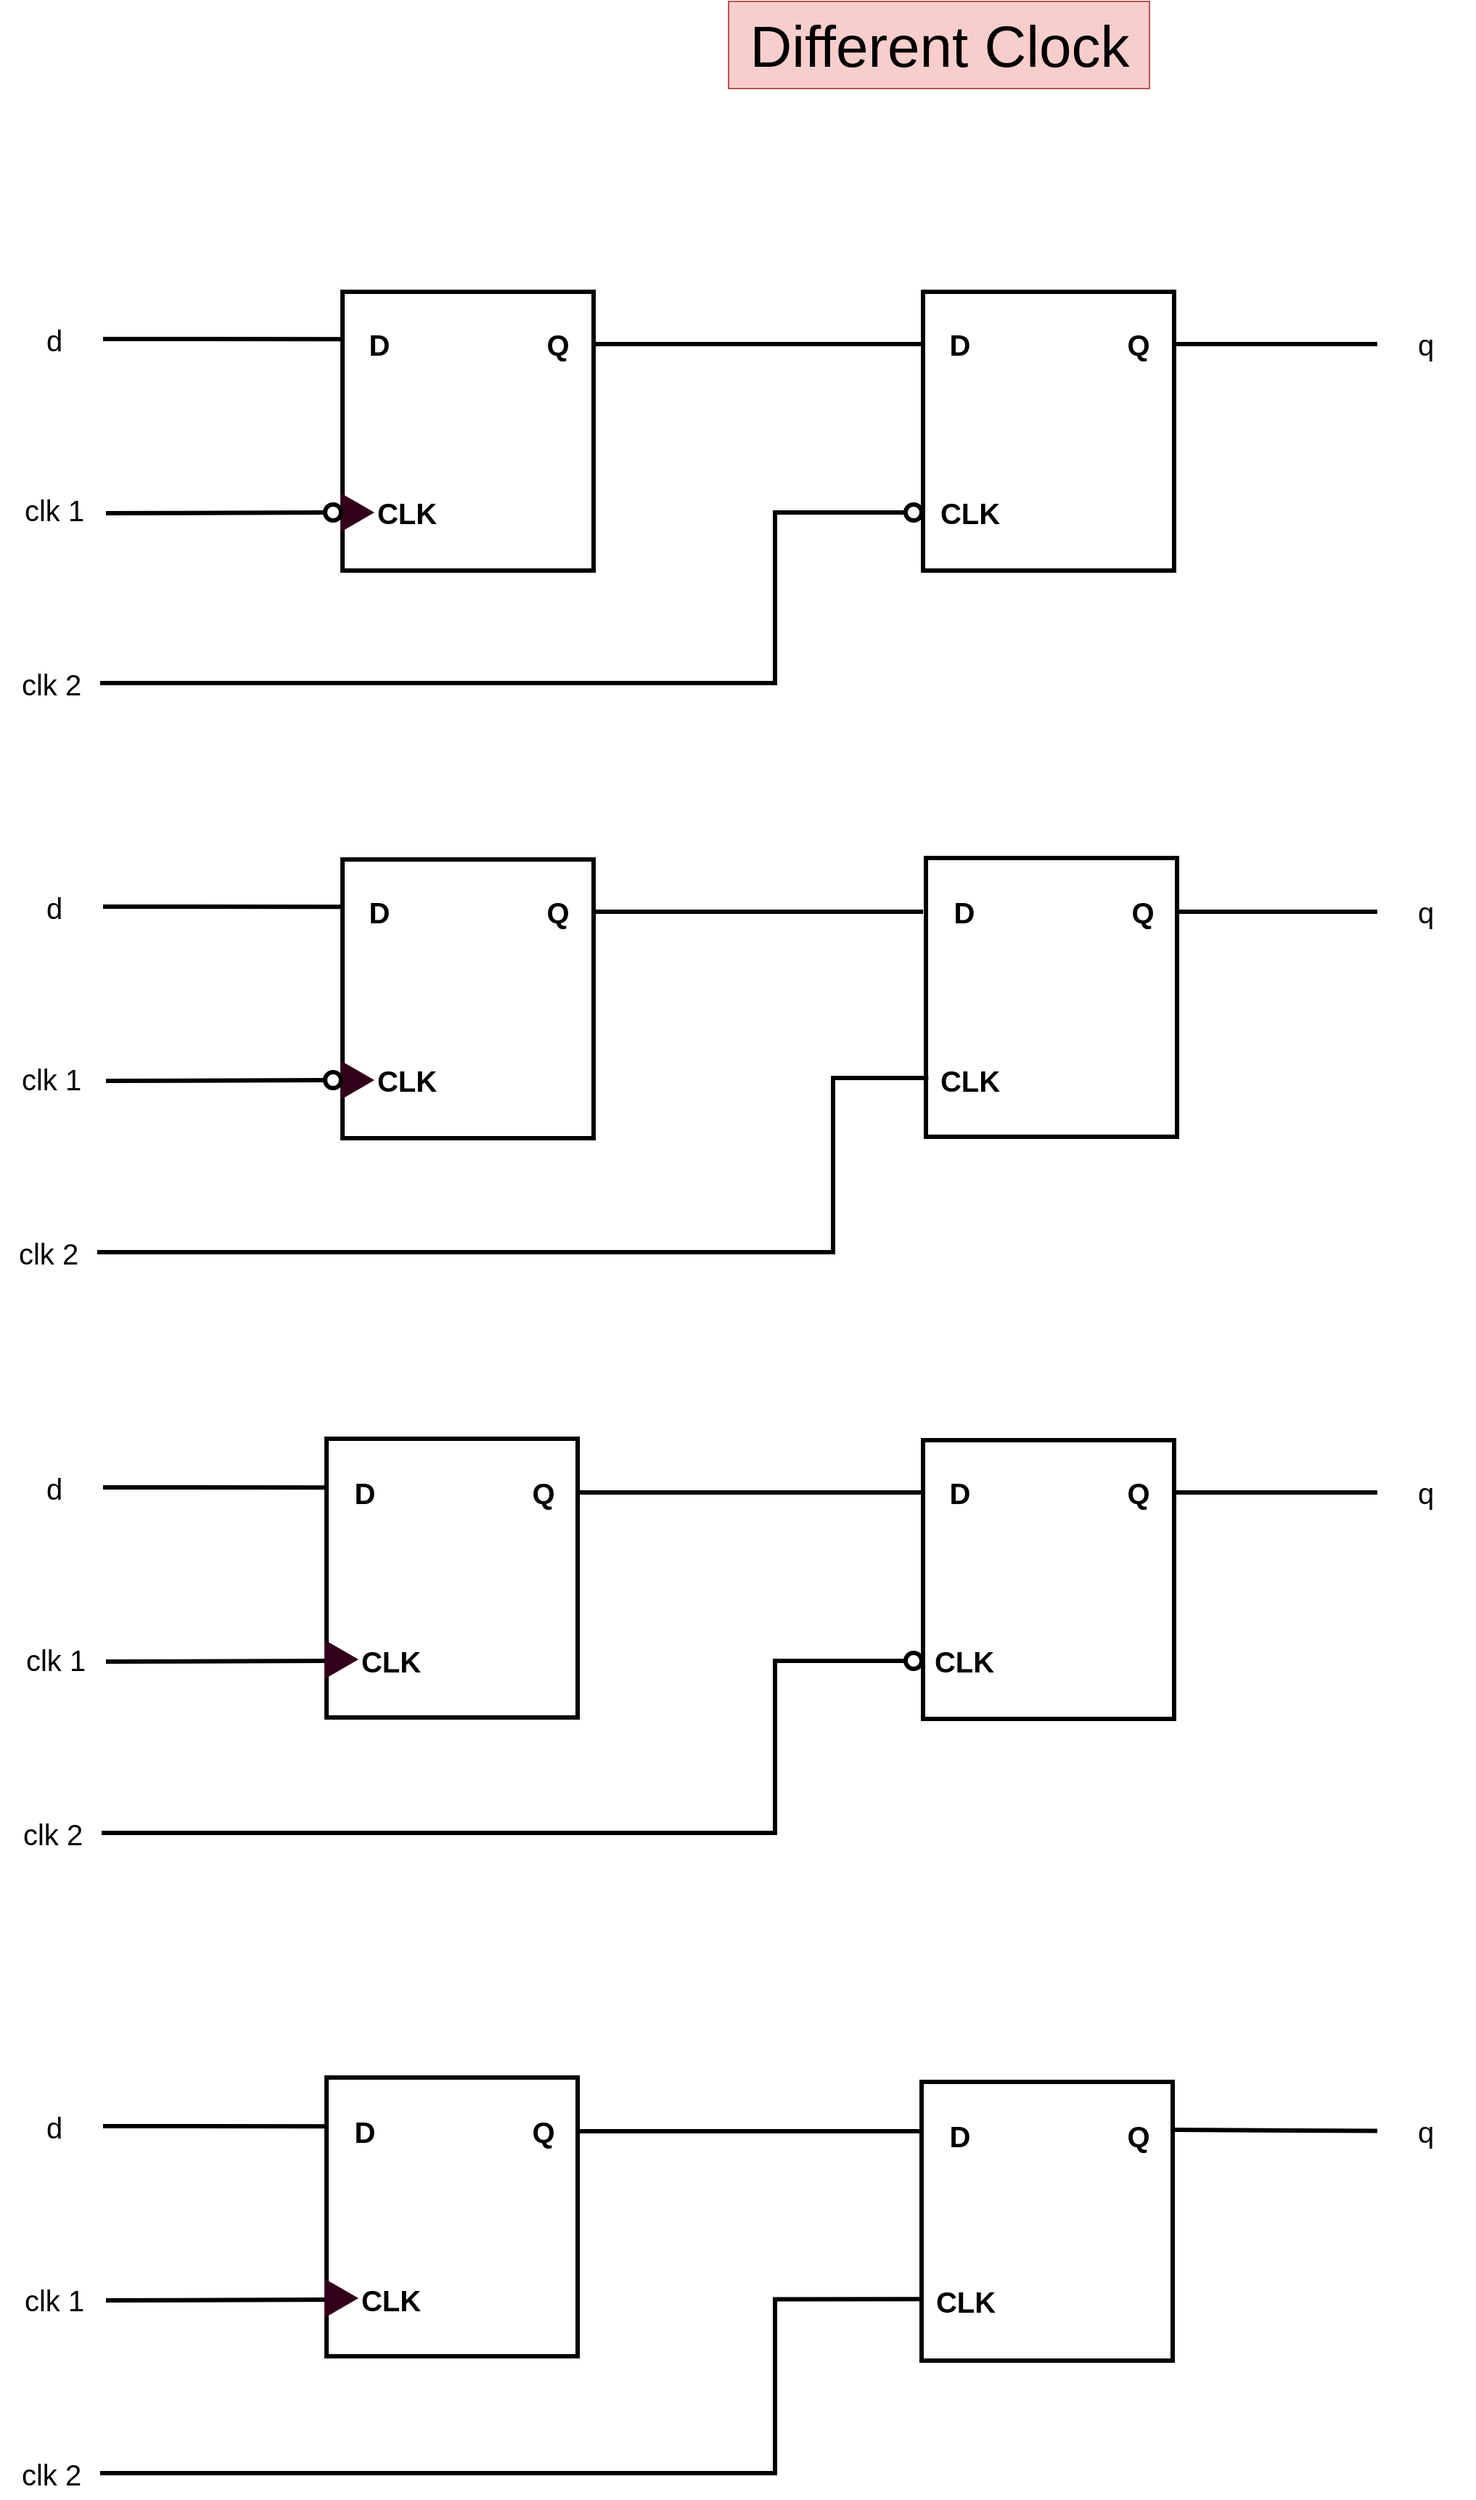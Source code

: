 <mxfile version="28.1.2">
  <diagram name="Page-1" id="wK8RtzLL9SJ3R5ARjWUS">
    <mxGraphModel dx="4290" dy="3055" grid="1" gridSize="10" guides="1" tooltips="1" connect="1" arrows="1" fold="1" page="1" pageScale="1" pageWidth="850" pageHeight="1100" math="0" shadow="0">
      <root>
        <mxCell id="0" />
        <mxCell id="1" parent="0" />
        <mxCell id="VeMJpktW_zQZ9WVwpv5x-77" value="" style="rounded=0;whiteSpace=wrap;html=1;strokeWidth=3;fontSize=20;container=0;fontStyle=1" parent="1" vertex="1">
          <mxGeometry x="1670" y="280" width="173" height="192" as="geometry" />
        </mxCell>
        <mxCell id="VeMJpktW_zQZ9WVwpv5x-78" value="D" style="text;html=1;align=center;verticalAlign=middle;resizable=0;points=[];autosize=1;strokeColor=none;fillColor=none;strokeWidth=3;fontSize=20;container=0;fontStyle=1" parent="1" vertex="1">
          <mxGeometry x="1675" y="296" width="40" height="40" as="geometry" />
        </mxCell>
        <mxCell id="VeMJpktW_zQZ9WVwpv5x-79" value="CLK" style="text;html=1;align=center;verticalAlign=middle;resizable=0;points=[];autosize=1;strokeColor=none;fillColor=none;strokeWidth=3;fontSize=20;container=0;fontStyle=1" parent="1" vertex="1">
          <mxGeometry x="1684" y="412" width="60" height="40" as="geometry" />
        </mxCell>
        <mxCell id="VeMJpktW_zQZ9WVwpv5x-80" value="Q" style="text;html=1;align=center;verticalAlign=middle;resizable=0;points=[];autosize=1;strokeColor=none;fillColor=none;strokeWidth=3;fontSize=20;container=0;fontStyle=1" parent="1" vertex="1">
          <mxGeometry x="1798" y="296" width="40" height="40" as="geometry" />
        </mxCell>
        <mxCell id="VeMJpktW_zQZ9WVwpv5x-81" value="" style="triangle;whiteSpace=wrap;html=1;strokeWidth=3;fillColor=#33001A;strokeColor=#33001A;fontColor=#ffffff;" parent="1" vertex="1">
          <mxGeometry x="1670" y="421" width="19" height="22" as="geometry" />
        </mxCell>
        <mxCell id="VeMJpktW_zQZ9WVwpv5x-82" value="" style="ellipse;whiteSpace=wrap;html=1;aspect=fixed;strokeWidth=3;" parent="1" vertex="1">
          <mxGeometry x="1658" y="426.5" width="11" height="11" as="geometry" />
        </mxCell>
        <mxCell id="VeMJpktW_zQZ9WVwpv5x-83" value="" style="rounded=0;whiteSpace=wrap;html=1;strokeWidth=3;fontSize=20;container=0;fontStyle=1" parent="1" vertex="1">
          <mxGeometry x="2070" y="280" width="173" height="192" as="geometry" />
        </mxCell>
        <mxCell id="VeMJpktW_zQZ9WVwpv5x-84" value="D" style="text;html=1;align=center;verticalAlign=middle;resizable=0;points=[];autosize=1;strokeColor=none;fillColor=none;strokeWidth=3;fontSize=20;container=0;fontStyle=1" parent="1" vertex="1">
          <mxGeometry x="2075" y="296" width="40" height="40" as="geometry" />
        </mxCell>
        <mxCell id="VeMJpktW_zQZ9WVwpv5x-85" value="CLK" style="text;html=1;align=center;verticalAlign=middle;resizable=0;points=[];autosize=1;strokeColor=none;fillColor=none;strokeWidth=3;fontSize=20;container=0;fontStyle=1" parent="1" vertex="1">
          <mxGeometry x="2072" y="412" width="60" height="40" as="geometry" />
        </mxCell>
        <mxCell id="VeMJpktW_zQZ9WVwpv5x-86" value="Q" style="text;html=1;align=center;verticalAlign=middle;resizable=0;points=[];autosize=1;strokeColor=none;fillColor=none;strokeWidth=3;fontSize=20;container=0;fontStyle=1" parent="1" vertex="1">
          <mxGeometry x="2198" y="296" width="40" height="40" as="geometry" />
        </mxCell>
        <mxCell id="VeMJpktW_zQZ9WVwpv5x-88" value="" style="ellipse;whiteSpace=wrap;html=1;aspect=fixed;strokeWidth=3;" parent="1" vertex="1">
          <mxGeometry x="2058" y="426.5" width="11" height="11" as="geometry" />
        </mxCell>
        <mxCell id="VeMJpktW_zQZ9WVwpv5x-89" style="rounded=0;orthogonalLoop=1;jettySize=auto;html=1;exitX=1;exitY=0.5;exitDx=0;exitDy=0;endArrow=none;endFill=0;strokeWidth=3;entryX=0;entryY=0.5;entryDx=0;entryDy=0;" parent="1" target="VeMJpktW_zQZ9WVwpv5x-82" edge="1">
          <mxGeometry relative="1" as="geometry">
            <mxPoint x="1656" y="432" as="targetPoint" />
            <mxPoint x="1507.0" y="432.5" as="sourcePoint" />
          </mxGeometry>
        </mxCell>
        <mxCell id="VeMJpktW_zQZ9WVwpv5x-91" style="rounded=0;orthogonalLoop=1;jettySize=auto;html=1;exitX=1;exitY=0.5;exitDx=0;exitDy=0;endArrow=none;endFill=0;strokeWidth=3;entryX=0.005;entryY=0.17;entryDx=0;entryDy=0;entryPerimeter=0;" parent="1" source="VeMJpktW_zQZ9WVwpv5x-92" target="VeMJpktW_zQZ9WVwpv5x-77" edge="1">
          <mxGeometry relative="1" as="geometry">
            <mxPoint x="1668" y="312.69" as="targetPoint" />
          </mxGeometry>
        </mxCell>
        <mxCell id="VeMJpktW_zQZ9WVwpv5x-92" value="d" style="rounded=0;whiteSpace=wrap;html=1;strokeColor=none;fontSize=20;" parent="1" vertex="1">
          <mxGeometry x="1438" y="295" width="67" height="35" as="geometry" />
        </mxCell>
        <mxCell id="VeMJpktW_zQZ9WVwpv5x-93" style="rounded=0;orthogonalLoop=1;jettySize=auto;html=1;endArrow=none;endFill=0;strokeWidth=3;" parent="1" edge="1">
          <mxGeometry relative="1" as="geometry">
            <mxPoint x="1843" y="316" as="sourcePoint" />
            <mxPoint x="2070" y="316" as="targetPoint" />
          </mxGeometry>
        </mxCell>
        <mxCell id="VeMJpktW_zQZ9WVwpv5x-94" value="" style="edgeStyle=orthogonalEdgeStyle;rounded=0;orthogonalLoop=1;jettySize=auto;html=1;strokeWidth=3;endArrow=none;endFill=0;" parent="1" source="VeMJpktW_zQZ9WVwpv5x-95" edge="1">
          <mxGeometry relative="1" as="geometry">
            <mxPoint x="2244" y="316" as="targetPoint" />
          </mxGeometry>
        </mxCell>
        <mxCell id="VeMJpktW_zQZ9WVwpv5x-95" value="q" style="rounded=0;whiteSpace=wrap;html=1;strokeColor=none;fontSize=20;" parent="1" vertex="1">
          <mxGeometry x="2383" y="298.5" width="67" height="35" as="geometry" />
        </mxCell>
        <mxCell id="VeMJpktW_zQZ9WVwpv5x-96" value="" style="rounded=0;whiteSpace=wrap;html=1;strokeWidth=3;fontSize=20;container=0;fontStyle=1" parent="1" vertex="1">
          <mxGeometry x="1670" y="671" width="173" height="192" as="geometry" />
        </mxCell>
        <mxCell id="VeMJpktW_zQZ9WVwpv5x-97" value="D" style="text;html=1;align=center;verticalAlign=middle;resizable=0;points=[];autosize=1;strokeColor=none;fillColor=none;strokeWidth=3;fontSize=20;container=0;fontStyle=1" parent="1" vertex="1">
          <mxGeometry x="1675" y="687" width="40" height="40" as="geometry" />
        </mxCell>
        <mxCell id="VeMJpktW_zQZ9WVwpv5x-98" value="CLK" style="text;html=1;align=center;verticalAlign=middle;resizable=0;points=[];autosize=1;strokeColor=none;fillColor=none;strokeWidth=3;fontSize=20;container=0;fontStyle=1" parent="1" vertex="1">
          <mxGeometry x="1684" y="803" width="60" height="40" as="geometry" />
        </mxCell>
        <mxCell id="VeMJpktW_zQZ9WVwpv5x-99" value="Q" style="text;html=1;align=center;verticalAlign=middle;resizable=0;points=[];autosize=1;strokeColor=none;fillColor=none;strokeWidth=3;fontSize=20;container=0;fontStyle=1" parent="1" vertex="1">
          <mxGeometry x="1798" y="687" width="40" height="40" as="geometry" />
        </mxCell>
        <mxCell id="VeMJpktW_zQZ9WVwpv5x-100" value="" style="triangle;whiteSpace=wrap;html=1;strokeWidth=3;fillColor=#33001A;strokeColor=#33001A;fontColor=#ffffff;" parent="1" vertex="1">
          <mxGeometry x="1670" y="812" width="19" height="22" as="geometry" />
        </mxCell>
        <mxCell id="VeMJpktW_zQZ9WVwpv5x-101" value="" style="ellipse;whiteSpace=wrap;html=1;aspect=fixed;strokeWidth=3;" parent="1" vertex="1">
          <mxGeometry x="1658" y="817.5" width="11" height="11" as="geometry" />
        </mxCell>
        <mxCell id="VeMJpktW_zQZ9WVwpv5x-103" style="rounded=0;orthogonalLoop=1;jettySize=auto;html=1;exitX=1;exitY=0.5;exitDx=0;exitDy=0;endArrow=none;endFill=0;strokeWidth=3;entryX=0;entryY=0.5;entryDx=0;entryDy=0;" parent="1" target="VeMJpktW_zQZ9WVwpv5x-101" edge="1">
          <mxGeometry relative="1" as="geometry">
            <mxPoint x="1656" y="823" as="targetPoint" />
            <mxPoint x="1507.0" y="823.5" as="sourcePoint" />
          </mxGeometry>
        </mxCell>
        <mxCell id="VeMJpktW_zQZ9WVwpv5x-105" style="rounded=0;orthogonalLoop=1;jettySize=auto;html=1;exitX=1;exitY=0.5;exitDx=0;exitDy=0;endArrow=none;endFill=0;strokeWidth=3;entryX=0.005;entryY=0.17;entryDx=0;entryDy=0;entryPerimeter=0;" parent="1" source="VeMJpktW_zQZ9WVwpv5x-106" target="VeMJpktW_zQZ9WVwpv5x-96" edge="1">
          <mxGeometry relative="1" as="geometry">
            <mxPoint x="1668" y="703.69" as="targetPoint" />
          </mxGeometry>
        </mxCell>
        <mxCell id="VeMJpktW_zQZ9WVwpv5x-106" value="d" style="rounded=0;whiteSpace=wrap;html=1;strokeColor=none;fontSize=20;" parent="1" vertex="1">
          <mxGeometry x="1438" y="686" width="67" height="35" as="geometry" />
        </mxCell>
        <mxCell id="VeMJpktW_zQZ9WVwpv5x-107" style="rounded=0;orthogonalLoop=1;jettySize=auto;html=1;endArrow=none;endFill=0;strokeWidth=3;" parent="1" edge="1">
          <mxGeometry relative="1" as="geometry">
            <mxPoint x="1843" y="707" as="sourcePoint" />
            <mxPoint x="2070" y="707" as="targetPoint" />
          </mxGeometry>
        </mxCell>
        <mxCell id="VeMJpktW_zQZ9WVwpv5x-108" value="" style="edgeStyle=orthogonalEdgeStyle;rounded=0;orthogonalLoop=1;jettySize=auto;html=1;strokeWidth=3;endArrow=none;endFill=0;" parent="1" source="VeMJpktW_zQZ9WVwpv5x-109" edge="1">
          <mxGeometry relative="1" as="geometry">
            <mxPoint x="2244" y="707" as="targetPoint" />
          </mxGeometry>
        </mxCell>
        <mxCell id="VeMJpktW_zQZ9WVwpv5x-109" value="q" style="rounded=0;whiteSpace=wrap;html=1;strokeColor=none;fontSize=20;" parent="1" vertex="1">
          <mxGeometry x="2383" y="689.5" width="67" height="35" as="geometry" />
        </mxCell>
        <mxCell id="VeMJpktW_zQZ9WVwpv5x-110" value="" style="rounded=0;whiteSpace=wrap;html=1;strokeWidth=3;fontSize=20;container=0;fontStyle=1" parent="1" vertex="1">
          <mxGeometry x="2072" y="670" width="173" height="192" as="geometry" />
        </mxCell>
        <mxCell id="VeMJpktW_zQZ9WVwpv5x-111" value="D" style="text;html=1;align=center;verticalAlign=middle;resizable=0;points=[];autosize=1;strokeColor=none;fillColor=none;strokeWidth=3;fontSize=20;container=0;fontStyle=1" parent="1" vertex="1">
          <mxGeometry x="2081" y="688" width="33" height="37" as="geometry" />
        </mxCell>
        <mxCell id="VeMJpktW_zQZ9WVwpv5x-112" value="CLK" style="text;html=1;align=center;verticalAlign=middle;resizable=0;points=[];autosize=1;strokeColor=none;fillColor=none;strokeWidth=3;fontSize=20;container=0;fontStyle=1" parent="1" vertex="1">
          <mxGeometry x="2073" y="804" width="58" height="37" as="geometry" />
        </mxCell>
        <mxCell id="VeMJpktW_zQZ9WVwpv5x-113" value="Q" style="text;html=1;align=center;verticalAlign=middle;resizable=0;points=[];autosize=1;strokeColor=none;fillColor=none;strokeWidth=3;fontSize=20;container=0;fontStyle=1" parent="1" vertex="1">
          <mxGeometry x="2203" y="688" width="35" height="37" as="geometry" />
        </mxCell>
        <mxCell id="VeMJpktW_zQZ9WVwpv5x-114" value="" style="rounded=0;whiteSpace=wrap;html=1;strokeWidth=3;fontSize=20;container=0;fontStyle=1" parent="1" vertex="1">
          <mxGeometry x="2070" y="1071" width="173" height="192" as="geometry" />
        </mxCell>
        <mxCell id="VeMJpktW_zQZ9WVwpv5x-115" value="D" style="text;html=1;align=center;verticalAlign=middle;resizable=0;points=[];autosize=1;strokeColor=none;fillColor=none;strokeWidth=3;fontSize=20;container=0;fontStyle=1" parent="1" vertex="1">
          <mxGeometry x="2075" y="1087" width="40" height="40" as="geometry" />
        </mxCell>
        <mxCell id="VeMJpktW_zQZ9WVwpv5x-116" value="CLK" style="text;html=1;align=center;verticalAlign=middle;resizable=0;points=[];autosize=1;strokeColor=none;fillColor=none;strokeWidth=3;fontSize=20;container=0;fontStyle=1" parent="1" vertex="1">
          <mxGeometry x="2068" y="1203" width="60" height="40" as="geometry" />
        </mxCell>
        <mxCell id="VeMJpktW_zQZ9WVwpv5x-117" value="Q" style="text;html=1;align=center;verticalAlign=middle;resizable=0;points=[];autosize=1;strokeColor=none;fillColor=none;strokeWidth=3;fontSize=20;container=0;fontStyle=1" parent="1" vertex="1">
          <mxGeometry x="2198" y="1087" width="40" height="40" as="geometry" />
        </mxCell>
        <mxCell id="VeMJpktW_zQZ9WVwpv5x-119" value="" style="ellipse;whiteSpace=wrap;html=1;aspect=fixed;strokeWidth=3;" parent="1" vertex="1">
          <mxGeometry x="2058" y="1217.5" width="11" height="11" as="geometry" />
        </mxCell>
        <mxCell id="VeMJpktW_zQZ9WVwpv5x-120" style="rounded=0;orthogonalLoop=1;jettySize=auto;html=1;exitX=1;exitY=0.5;exitDx=0;exitDy=0;endArrow=none;endFill=0;strokeWidth=3;entryX=0;entryY=0.5;entryDx=0;entryDy=0;" parent="1" edge="1">
          <mxGeometry relative="1" as="geometry">
            <mxPoint x="1658" y="1223" as="targetPoint" />
            <mxPoint x="1507.0" y="1223.5" as="sourcePoint" />
          </mxGeometry>
        </mxCell>
        <mxCell id="VeMJpktW_zQZ9WVwpv5x-122" style="rounded=0;orthogonalLoop=1;jettySize=auto;html=1;exitX=1;exitY=0.5;exitDx=0;exitDy=0;endArrow=none;endFill=0;strokeWidth=3;entryX=0.005;entryY=0.17;entryDx=0;entryDy=0;entryPerimeter=0;" parent="1" source="VeMJpktW_zQZ9WVwpv5x-123" edge="1">
          <mxGeometry relative="1" as="geometry">
            <mxPoint x="1670.865" y="1103.64" as="targetPoint" />
          </mxGeometry>
        </mxCell>
        <mxCell id="VeMJpktW_zQZ9WVwpv5x-123" value="d" style="rounded=0;whiteSpace=wrap;html=1;strokeColor=none;fontSize=20;" parent="1" vertex="1">
          <mxGeometry x="1438" y="1086" width="67" height="35" as="geometry" />
        </mxCell>
        <mxCell id="VeMJpktW_zQZ9WVwpv5x-124" style="rounded=0;orthogonalLoop=1;jettySize=auto;html=1;endArrow=none;endFill=0;strokeWidth=3;" parent="1" edge="1">
          <mxGeometry relative="1" as="geometry">
            <mxPoint x="1833" y="1107" as="sourcePoint" />
            <mxPoint x="2070" y="1107" as="targetPoint" />
          </mxGeometry>
        </mxCell>
        <mxCell id="VeMJpktW_zQZ9WVwpv5x-125" value="" style="edgeStyle=orthogonalEdgeStyle;rounded=0;orthogonalLoop=1;jettySize=auto;html=1;strokeWidth=3;endArrow=none;endFill=0;" parent="1" source="VeMJpktW_zQZ9WVwpv5x-126" edge="1">
          <mxGeometry relative="1" as="geometry">
            <mxPoint x="2244" y="1107" as="targetPoint" />
          </mxGeometry>
        </mxCell>
        <mxCell id="VeMJpktW_zQZ9WVwpv5x-126" value="q" style="rounded=0;whiteSpace=wrap;html=1;strokeColor=none;fontSize=20;" parent="1" vertex="1">
          <mxGeometry x="2383" y="1089.5" width="67" height="35" as="geometry" />
        </mxCell>
        <mxCell id="VeMJpktW_zQZ9WVwpv5x-127" value="" style="rounded=0;whiteSpace=wrap;html=1;strokeWidth=3;fontSize=20;container=0;fontStyle=1" parent="1" vertex="1">
          <mxGeometry x="1659" y="1070" width="173" height="192" as="geometry" />
        </mxCell>
        <mxCell id="VeMJpktW_zQZ9WVwpv5x-128" value="D" style="text;html=1;align=center;verticalAlign=middle;resizable=0;points=[];autosize=1;strokeColor=none;fillColor=none;strokeWidth=3;fontSize=20;container=0;fontStyle=1" parent="1" vertex="1">
          <mxGeometry x="1668" y="1088" width="33" height="37" as="geometry" />
        </mxCell>
        <mxCell id="VeMJpktW_zQZ9WVwpv5x-129" value="CLK" style="text;html=1;align=center;verticalAlign=middle;resizable=0;points=[];autosize=1;strokeColor=none;fillColor=none;strokeWidth=3;fontSize=20;container=0;fontStyle=1" parent="1" vertex="1">
          <mxGeometry x="1674" y="1204" width="58" height="37" as="geometry" />
        </mxCell>
        <mxCell id="VeMJpktW_zQZ9WVwpv5x-130" value="Q" style="text;html=1;align=center;verticalAlign=middle;resizable=0;points=[];autosize=1;strokeColor=none;fillColor=none;strokeWidth=3;fontSize=20;container=0;fontStyle=1" parent="1" vertex="1">
          <mxGeometry x="1790" y="1088" width="35" height="37" as="geometry" />
        </mxCell>
        <mxCell id="VeMJpktW_zQZ9WVwpv5x-131" value="" style="triangle;whiteSpace=wrap;html=1;strokeWidth=3;fillColor=#33001A;strokeColor=#33001A;fontColor=#ffffff;" parent="1" vertex="1">
          <mxGeometry x="1659" y="1211" width="19" height="22" as="geometry" />
        </mxCell>
        <mxCell id="VeMJpktW_zQZ9WVwpv5x-133" style="rounded=0;orthogonalLoop=1;jettySize=auto;html=1;exitX=1;exitY=0.5;exitDx=0;exitDy=0;endArrow=none;endFill=0;strokeWidth=3;entryX=0;entryY=0.5;entryDx=0;entryDy=0;" parent="1" edge="1">
          <mxGeometry relative="1" as="geometry">
            <mxPoint x="1658" y="1663" as="targetPoint" />
            <mxPoint x="1507.0" y="1663.5" as="sourcePoint" />
          </mxGeometry>
        </mxCell>
        <mxCell id="VeMJpktW_zQZ9WVwpv5x-135" style="rounded=0;orthogonalLoop=1;jettySize=auto;html=1;exitX=1;exitY=0.5;exitDx=0;exitDy=0;endArrow=none;endFill=0;strokeWidth=3;entryX=0.005;entryY=0.17;entryDx=0;entryDy=0;entryPerimeter=0;" parent="1" source="VeMJpktW_zQZ9WVwpv5x-136" edge="1">
          <mxGeometry relative="1" as="geometry">
            <mxPoint x="1670.865" y="1543.64" as="targetPoint" />
          </mxGeometry>
        </mxCell>
        <mxCell id="VeMJpktW_zQZ9WVwpv5x-136" value="d" style="rounded=0;whiteSpace=wrap;html=1;strokeColor=none;fontSize=20;" parent="1" vertex="1">
          <mxGeometry x="1438" y="1526" width="67" height="35" as="geometry" />
        </mxCell>
        <mxCell id="VeMJpktW_zQZ9WVwpv5x-137" style="rounded=0;orthogonalLoop=1;jettySize=auto;html=1;endArrow=none;endFill=0;strokeWidth=3;" parent="1" edge="1">
          <mxGeometry relative="1" as="geometry">
            <mxPoint x="1833" y="1547" as="sourcePoint" />
            <mxPoint x="2070" y="1547" as="targetPoint" />
          </mxGeometry>
        </mxCell>
        <mxCell id="VeMJpktW_zQZ9WVwpv5x-138" value="" style="rounded=0;orthogonalLoop=1;jettySize=auto;html=1;strokeWidth=3;endArrow=none;endFill=0;" parent="1" source="VeMJpktW_zQZ9WVwpv5x-139" edge="1">
          <mxGeometry relative="1" as="geometry">
            <mxPoint x="2242" y="1546" as="targetPoint" />
          </mxGeometry>
        </mxCell>
        <mxCell id="VeMJpktW_zQZ9WVwpv5x-139" value="q" style="rounded=0;whiteSpace=wrap;html=1;strokeColor=none;fontSize=20;" parent="1" vertex="1">
          <mxGeometry x="2383" y="1529.5" width="67" height="35" as="geometry" />
        </mxCell>
        <mxCell id="VeMJpktW_zQZ9WVwpv5x-140" value="" style="rounded=0;whiteSpace=wrap;html=1;strokeWidth=3;fontSize=20;container=0;fontStyle=1" parent="1" vertex="1">
          <mxGeometry x="1659" y="1510" width="173" height="192" as="geometry" />
        </mxCell>
        <mxCell id="VeMJpktW_zQZ9WVwpv5x-141" value="D" style="text;html=1;align=center;verticalAlign=middle;resizable=0;points=[];autosize=1;strokeColor=none;fillColor=none;strokeWidth=3;fontSize=20;container=0;fontStyle=1" parent="1" vertex="1">
          <mxGeometry x="1668" y="1528" width="33" height="37" as="geometry" />
        </mxCell>
        <mxCell id="VeMJpktW_zQZ9WVwpv5x-142" value="CLK" style="text;html=1;align=center;verticalAlign=middle;resizable=0;points=[];autosize=1;strokeColor=none;fillColor=none;strokeWidth=3;fontSize=20;container=0;fontStyle=1" parent="1" vertex="1">
          <mxGeometry x="1674" y="1644" width="58" height="37" as="geometry" />
        </mxCell>
        <mxCell id="VeMJpktW_zQZ9WVwpv5x-143" value="Q" style="text;html=1;align=center;verticalAlign=middle;resizable=0;points=[];autosize=1;strokeColor=none;fillColor=none;strokeWidth=3;fontSize=20;container=0;fontStyle=1" parent="1" vertex="1">
          <mxGeometry x="1790" y="1528" width="35" height="37" as="geometry" />
        </mxCell>
        <mxCell id="VeMJpktW_zQZ9WVwpv5x-144" value="" style="triangle;whiteSpace=wrap;html=1;strokeWidth=3;fillColor=#33001A;strokeColor=#33001A;fontColor=#ffffff;" parent="1" vertex="1">
          <mxGeometry x="1659" y="1651" width="19" height="22" as="geometry" />
        </mxCell>
        <mxCell id="VeMJpktW_zQZ9WVwpv5x-145" value="" style="rounded=0;whiteSpace=wrap;html=1;strokeWidth=3;fontSize=20;container=0;fontStyle=1" parent="1" vertex="1">
          <mxGeometry x="2069" y="1513" width="173" height="192" as="geometry" />
        </mxCell>
        <mxCell id="VeMJpktW_zQZ9WVwpv5x-146" value="D" style="text;html=1;align=center;verticalAlign=middle;resizable=0;points=[];autosize=1;strokeColor=none;fillColor=none;strokeWidth=3;fontSize=20;container=0;fontStyle=1" parent="1" vertex="1">
          <mxGeometry x="2078" y="1531" width="33" height="37" as="geometry" />
        </mxCell>
        <mxCell id="VeMJpktW_zQZ9WVwpv5x-147" value="CLK" style="text;html=1;align=center;verticalAlign=middle;resizable=0;points=[];autosize=1;strokeColor=none;fillColor=none;strokeWidth=3;fontSize=20;container=0;fontStyle=1" parent="1" vertex="1">
          <mxGeometry x="2070" y="1645" width="58" height="37" as="geometry" />
        </mxCell>
        <mxCell id="VeMJpktW_zQZ9WVwpv5x-148" value="Q" style="text;html=1;align=center;verticalAlign=middle;resizable=0;points=[];autosize=1;strokeColor=none;fillColor=none;strokeWidth=3;fontSize=20;container=0;fontStyle=1" parent="1" vertex="1">
          <mxGeometry x="2200" y="1531" width="35" height="37" as="geometry" />
        </mxCell>
        <mxCell id="VeMJpktW_zQZ9WVwpv5x-149" value="clk 1" style="rounded=0;whiteSpace=wrap;html=1;strokeColor=none;fontSize=20;" parent="1" vertex="1">
          <mxGeometry x="1438" y="412" width="67" height="35" as="geometry" />
        </mxCell>
        <mxCell id="VeMJpktW_zQZ9WVwpv5x-157" style="edgeStyle=orthogonalEdgeStyle;rounded=0;orthogonalLoop=1;jettySize=auto;html=1;entryX=0;entryY=0.5;entryDx=0;entryDy=0;endArrow=none;endFill=0;strokeWidth=3;" parent="1" source="VeMJpktW_zQZ9WVwpv5x-150" target="VeMJpktW_zQZ9WVwpv5x-88" edge="1">
          <mxGeometry relative="1" as="geometry">
            <Array as="points">
              <mxPoint x="1968" y="549" />
              <mxPoint x="1968" y="432" />
            </Array>
          </mxGeometry>
        </mxCell>
        <mxCell id="VeMJpktW_zQZ9WVwpv5x-150" value="clk 2" style="rounded=0;whiteSpace=wrap;html=1;strokeColor=none;fontSize=20;" parent="1" vertex="1">
          <mxGeometry x="1436" y="532" width="67" height="35" as="geometry" />
        </mxCell>
        <mxCell id="VeMJpktW_zQZ9WVwpv5x-151" value="clk 1" style="rounded=0;whiteSpace=wrap;html=1;strokeColor=none;fontSize=20;" parent="1" vertex="1">
          <mxGeometry x="1436" y="804" width="67" height="35" as="geometry" />
        </mxCell>
        <mxCell id="VeMJpktW_zQZ9WVwpv5x-152" value="clk 2" style="rounded=0;whiteSpace=wrap;html=1;strokeColor=none;fontSize=20;" parent="1" vertex="1">
          <mxGeometry x="1434" y="924" width="67" height="35" as="geometry" />
        </mxCell>
        <mxCell id="VeMJpktW_zQZ9WVwpv5x-153" value="clk 1" style="rounded=0;whiteSpace=wrap;html=1;strokeColor=none;fontSize=20;" parent="1" vertex="1">
          <mxGeometry x="1439" y="1204" width="67" height="35" as="geometry" />
        </mxCell>
        <mxCell id="VeMJpktW_zQZ9WVwpv5x-159" style="edgeStyle=orthogonalEdgeStyle;rounded=0;orthogonalLoop=1;jettySize=auto;html=1;entryX=0;entryY=0.5;entryDx=0;entryDy=0;endArrow=none;endFill=0;strokeWidth=3;" parent="1" source="VeMJpktW_zQZ9WVwpv5x-154" target="VeMJpktW_zQZ9WVwpv5x-119" edge="1">
          <mxGeometry relative="1" as="geometry">
            <Array as="points">
              <mxPoint x="1968" y="1342" />
              <mxPoint x="1968" y="1223" />
            </Array>
          </mxGeometry>
        </mxCell>
        <mxCell id="VeMJpktW_zQZ9WVwpv5x-154" value="clk 2" style="rounded=0;whiteSpace=wrap;html=1;strokeColor=none;fontSize=20;" parent="1" vertex="1">
          <mxGeometry x="1437" y="1324" width="67" height="35" as="geometry" />
        </mxCell>
        <mxCell id="VeMJpktW_zQZ9WVwpv5x-155" value="clk 1" style="rounded=0;whiteSpace=wrap;html=1;strokeColor=none;fontSize=20;" parent="1" vertex="1">
          <mxGeometry x="1438" y="1645" width="67" height="35" as="geometry" />
        </mxCell>
        <mxCell id="VeMJpktW_zQZ9WVwpv5x-156" value="clk 2" style="rounded=0;whiteSpace=wrap;html=1;strokeColor=none;fontSize=20;" parent="1" vertex="1">
          <mxGeometry x="1436" y="1765" width="67" height="35" as="geometry" />
        </mxCell>
        <mxCell id="VeMJpktW_zQZ9WVwpv5x-158" style="edgeStyle=orthogonalEdgeStyle;rounded=0;orthogonalLoop=1;jettySize=auto;html=1;entryX=0.011;entryY=0.474;entryDx=0;entryDy=0;entryPerimeter=0;endArrow=none;endFill=0;strokeWidth=3;" parent="1" source="VeMJpktW_zQZ9WVwpv5x-152" target="VeMJpktW_zQZ9WVwpv5x-112" edge="1">
          <mxGeometry relative="1" as="geometry">
            <Array as="points">
              <mxPoint x="2008" y="942" />
              <mxPoint x="2008" y="822" />
            </Array>
          </mxGeometry>
        </mxCell>
        <mxCell id="VeMJpktW_zQZ9WVwpv5x-160" style="edgeStyle=orthogonalEdgeStyle;rounded=0;orthogonalLoop=1;jettySize=auto;html=1;entryX=0;entryY=0.478;entryDx=0;entryDy=0;entryPerimeter=0;strokeWidth=3;endArrow=none;endFill=0;" parent="1" source="VeMJpktW_zQZ9WVwpv5x-156" target="VeMJpktW_zQZ9WVwpv5x-147" edge="1">
          <mxGeometry relative="1" as="geometry">
            <Array as="points">
              <mxPoint x="1968" y="1782" />
              <mxPoint x="1968" y="1663" />
            </Array>
          </mxGeometry>
        </mxCell>
        <mxCell id="VeMJpktW_zQZ9WVwpv5x-162" value="&lt;font style=&quot;font-size: 40px;&quot;&gt;Different Clock&lt;/font&gt;" style="text;html=1;align=center;verticalAlign=middle;resizable=0;points=[];autosize=1;strokeColor=#b85450;fillColor=#f8cecc;" parent="1" vertex="1">
          <mxGeometry x="1936" y="80" width="290" height="60" as="geometry" />
        </mxCell>
      </root>
    </mxGraphModel>
  </diagram>
</mxfile>

